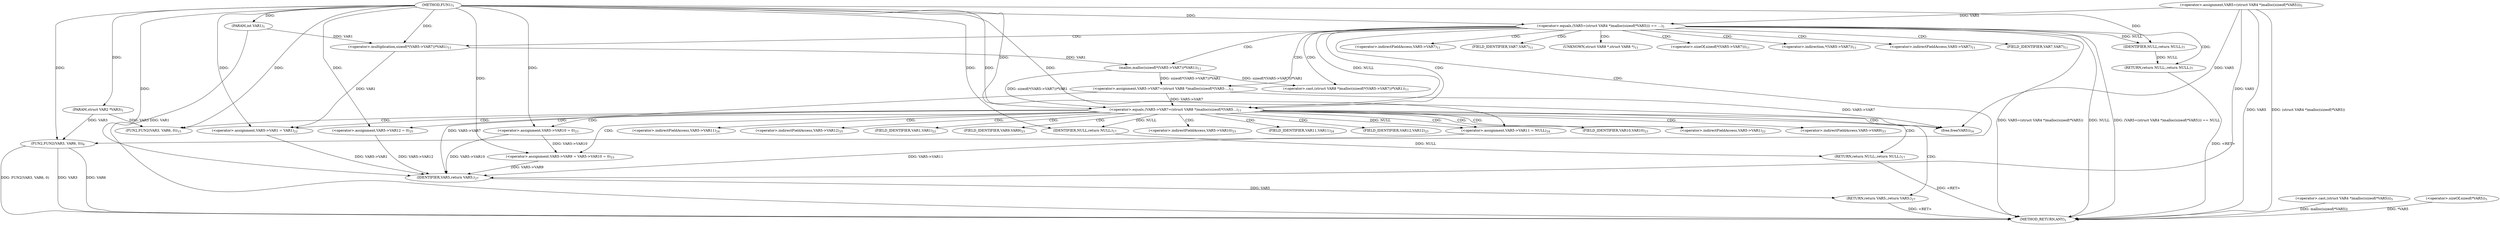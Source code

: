 digraph "FUN1" {  
"8" [label = <(METHOD,FUN1)<SUB>1</SUB>> ]
"83" [label = <(METHOD_RETURN,ANY)<SUB>1</SUB>> ]
"9" [label = <(PARAM,int VAR1)<SUB>1</SUB>> ]
"10" [label = <(PARAM,struct VAR2 *VAR3)<SUB>1</SUB>> ]
"57" [label = <(&lt;operator&gt;.assignment,VAR5-&gt;VAR1 = VAR1)<SUB>22</SUB>> ]
"62" [label = <(&lt;operator&gt;.assignment,VAR5-&gt;VAR9 = VAR5-&gt;VAR10 = 0)<SUB>23</SUB>> ]
"71" [label = <(&lt;operator&gt;.assignment,VAR5-&gt;VAR11 = NULL)<SUB>24</SUB>> ]
"76" [label = <(&lt;operator&gt;.assignment,VAR5-&gt;VAR12 = 0)<SUB>25</SUB>> ]
"81" [label = <(RETURN,return VAR5;,return VAR5;)<SUB>27</SUB>> ]
"14" [label = <(&lt;operator&gt;.equals,(VAR5=(struct VAR4 *)malloc(sizeof(*VAR5))) == ...)<SUB>5</SUB>> ]
"32" [label = <(&lt;operator&gt;.equals,(VAR5-&gt;VAR7=(struct VAR8 *)malloc(sizeof(*(VAR5...)<SUB>11</SUB>> ]
"82" [label = <(IDENTIFIER,VAR5,return VAR5;)<SUB>27</SUB>> ]
"25" [label = <(FUN2,FUN2(VAR3, VAR6, 0))<SUB>6</SUB>> ]
"29" [label = <(RETURN,return NULL;,return NULL;)<SUB>7</SUB>> ]
"49" [label = <(FUN2,FUN2(VAR3, VAR6, 0))<SUB>15</SUB>> ]
"53" [label = <(free,free(VAR5))<SUB>16</SUB>> ]
"55" [label = <(RETURN,return NULL;,return NULL;)<SUB>17</SUB>> ]
"66" [label = <(&lt;operator&gt;.assignment,VAR5-&gt;VAR10 = 0)<SUB>23</SUB>> ]
"15" [label = <(&lt;operator&gt;.assignment,VAR5=(struct VAR4 *)malloc(sizeof(*VAR5)))<SUB>5</SUB>> ]
"30" [label = <(IDENTIFIER,NULL,return NULL;)<SUB>7</SUB>> ]
"33" [label = <(&lt;operator&gt;.assignment,VAR5-&gt;VAR7=(struct VAR8 *)malloc(sizeof(*(VAR5-...)<SUB>11</SUB>> ]
"56" [label = <(IDENTIFIER,NULL,return NULL;)<SUB>17</SUB>> ]
"17" [label = <(&lt;operator&gt;.cast,(struct VAR4 *)malloc(sizeof(*VAR5)))<SUB>5</SUB>> ]
"37" [label = <(&lt;operator&gt;.cast,(struct VAR8 *)malloc(sizeof(*(VAR5-&gt;VAR7))*VAR1))<SUB>11</SUB>> ]
"39" [label = <(malloc,malloc(sizeof(*(VAR5-&gt;VAR7))*VAR1))<SUB>11</SUB>> ]
"20" [label = <(&lt;operator&gt;.sizeOf,sizeof(*VAR5))<SUB>5</SUB>> ]
"40" [label = <(&lt;operator&gt;.multiplication,sizeof(*(VAR5-&gt;VAR7))*VAR1)<SUB>11</SUB>> ]
"58" [label = <(&lt;operator&gt;.indirectFieldAccess,VAR5-&gt;VAR1)<SUB>22</SUB>> ]
"63" [label = <(&lt;operator&gt;.indirectFieldAccess,VAR5-&gt;VAR9)<SUB>23</SUB>> ]
"72" [label = <(&lt;operator&gt;.indirectFieldAccess,VAR5-&gt;VAR11)<SUB>24</SUB>> ]
"77" [label = <(&lt;operator&gt;.indirectFieldAccess,VAR5-&gt;VAR12)<SUB>25</SUB>> ]
"60" [label = <(FIELD_IDENTIFIER,VAR1,VAR1)<SUB>22</SUB>> ]
"65" [label = <(FIELD_IDENTIFIER,VAR9,VAR9)<SUB>23</SUB>> ]
"67" [label = <(&lt;operator&gt;.indirectFieldAccess,VAR5-&gt;VAR10)<SUB>23</SUB>> ]
"74" [label = <(FIELD_IDENTIFIER,VAR11,VAR11)<SUB>24</SUB>> ]
"79" [label = <(FIELD_IDENTIFIER,VAR12,VAR12)<SUB>25</SUB>> ]
"34" [label = <(&lt;operator&gt;.indirectFieldAccess,VAR5-&gt;VAR7)<SUB>11</SUB>> ]
"69" [label = <(FIELD_IDENTIFIER,VAR10,VAR10)<SUB>23</SUB>> ]
"36" [label = <(FIELD_IDENTIFIER,VAR7,VAR7)<SUB>11</SUB>> ]
"38" [label = <(UNKNOWN,struct VAR8 *,struct VAR8 *)<SUB>11</SUB>> ]
"41" [label = <(&lt;operator&gt;.sizeOf,sizeof(*(VAR5-&gt;VAR7)))<SUB>11</SUB>> ]
"42" [label = <(&lt;operator&gt;.indirection,*(VAR5-&gt;VAR7))<SUB>11</SUB>> ]
"43" [label = <(&lt;operator&gt;.indirectFieldAccess,VAR5-&gt;VAR7)<SUB>11</SUB>> ]
"45" [label = <(FIELD_IDENTIFIER,VAR7,VAR7)<SUB>11</SUB>> ]
  "81" -> "83"  [ label = "DDG: &lt;RET&gt;"] 
  "29" -> "83"  [ label = "DDG: &lt;RET&gt;"] 
  "55" -> "83"  [ label = "DDG: &lt;RET&gt;"] 
  "9" -> "83"  [ label = "DDG: VAR1"] 
  "15" -> "83"  [ label = "DDG: VAR5"] 
  "20" -> "83"  [ label = "DDG: *VAR5"] 
  "17" -> "83"  [ label = "DDG: malloc(sizeof(*VAR5))"] 
  "15" -> "83"  [ label = "DDG: (struct VAR4 *)malloc(sizeof(*VAR5))"] 
  "14" -> "83"  [ label = "DDG: VAR5=(struct VAR4 *)malloc(sizeof(*VAR5))"] 
  "14" -> "83"  [ label = "DDG: NULL"] 
  "14" -> "83"  [ label = "DDG: (VAR5=(struct VAR4 *)malloc(sizeof(*VAR5))) == NULL"] 
  "25" -> "83"  [ label = "DDG: VAR3"] 
  "25" -> "83"  [ label = "DDG: VAR6"] 
  "25" -> "83"  [ label = "DDG: FUN2(VAR3, VAR6, 0)"] 
  "8" -> "9"  [ label = "DDG: "] 
  "8" -> "10"  [ label = "DDG: "] 
  "40" -> "57"  [ label = "DDG: VAR1"] 
  "8" -> "57"  [ label = "DDG: "] 
  "66" -> "62"  [ label = "DDG: VAR5-&gt;VAR10"] 
  "8" -> "62"  [ label = "DDG: "] 
  "32" -> "71"  [ label = "DDG: NULL"] 
  "8" -> "71"  [ label = "DDG: "] 
  "8" -> "76"  [ label = "DDG: "] 
  "82" -> "81"  [ label = "DDG: VAR5"] 
  "15" -> "82"  [ label = "DDG: VAR5"] 
  "33" -> "82"  [ label = "DDG: VAR5-&gt;VAR7"] 
  "71" -> "82"  [ label = "DDG: VAR5-&gt;VAR11"] 
  "57" -> "82"  [ label = "DDG: VAR5-&gt;VAR1"] 
  "66" -> "82"  [ label = "DDG: VAR5-&gt;VAR10"] 
  "76" -> "82"  [ label = "DDG: VAR5-&gt;VAR12"] 
  "62" -> "82"  [ label = "DDG: VAR5-&gt;VAR9"] 
  "8" -> "82"  [ label = "DDG: "] 
  "15" -> "14"  [ label = "DDG: VAR5"] 
  "8" -> "14"  [ label = "DDG: "] 
  "30" -> "29"  [ label = "DDG: NULL"] 
  "33" -> "32"  [ label = "DDG: VAR5-&gt;VAR7"] 
  "39" -> "32"  [ label = "DDG: sizeof(*(VAR5-&gt;VAR7))*VAR1"] 
  "14" -> "32"  [ label = "DDG: NULL"] 
  "8" -> "32"  [ label = "DDG: "] 
  "56" -> "55"  [ label = "DDG: NULL"] 
  "8" -> "66"  [ label = "DDG: "] 
  "10" -> "25"  [ label = "DDG: VAR3"] 
  "8" -> "25"  [ label = "DDG: "] 
  "14" -> "30"  [ label = "DDG: NULL"] 
  "8" -> "30"  [ label = "DDG: "] 
  "39" -> "33"  [ label = "DDG: sizeof(*(VAR5-&gt;VAR7))*VAR1"] 
  "10" -> "49"  [ label = "DDG: VAR3"] 
  "8" -> "49"  [ label = "DDG: "] 
  "15" -> "53"  [ label = "DDG: VAR5"] 
  "33" -> "53"  [ label = "DDG: VAR5-&gt;VAR7"] 
  "8" -> "53"  [ label = "DDG: "] 
  "32" -> "56"  [ label = "DDG: NULL"] 
  "8" -> "56"  [ label = "DDG: "] 
  "39" -> "37"  [ label = "DDG: sizeof(*(VAR5-&gt;VAR7))*VAR1"] 
  "40" -> "39"  [ label = "DDG: VAR1"] 
  "9" -> "40"  [ label = "DDG: VAR1"] 
  "8" -> "40"  [ label = "DDG: "] 
  "14" -> "34"  [ label = "CDG: "] 
  "14" -> "32"  [ label = "CDG: "] 
  "14" -> "42"  [ label = "CDG: "] 
  "14" -> "37"  [ label = "CDG: "] 
  "14" -> "38"  [ label = "CDG: "] 
  "14" -> "25"  [ label = "CDG: "] 
  "14" -> "45"  [ label = "CDG: "] 
  "14" -> "40"  [ label = "CDG: "] 
  "14" -> "29"  [ label = "CDG: "] 
  "14" -> "43"  [ label = "CDG: "] 
  "14" -> "33"  [ label = "CDG: "] 
  "14" -> "36"  [ label = "CDG: "] 
  "14" -> "41"  [ label = "CDG: "] 
  "14" -> "39"  [ label = "CDG: "] 
  "32" -> "49"  [ label = "CDG: "] 
  "32" -> "60"  [ label = "CDG: "] 
  "32" -> "77"  [ label = "CDG: "] 
  "32" -> "57"  [ label = "CDG: "] 
  "32" -> "66"  [ label = "CDG: "] 
  "32" -> "81"  [ label = "CDG: "] 
  "32" -> "72"  [ label = "CDG: "] 
  "32" -> "69"  [ label = "CDG: "] 
  "32" -> "67"  [ label = "CDG: "] 
  "32" -> "74"  [ label = "CDG: "] 
  "32" -> "76"  [ label = "CDG: "] 
  "32" -> "65"  [ label = "CDG: "] 
  "32" -> "79"  [ label = "CDG: "] 
  "32" -> "58"  [ label = "CDG: "] 
  "32" -> "71"  [ label = "CDG: "] 
  "32" -> "53"  [ label = "CDG: "] 
  "32" -> "63"  [ label = "CDG: "] 
  "32" -> "55"  [ label = "CDG: "] 
  "32" -> "62"  [ label = "CDG: "] 
}
